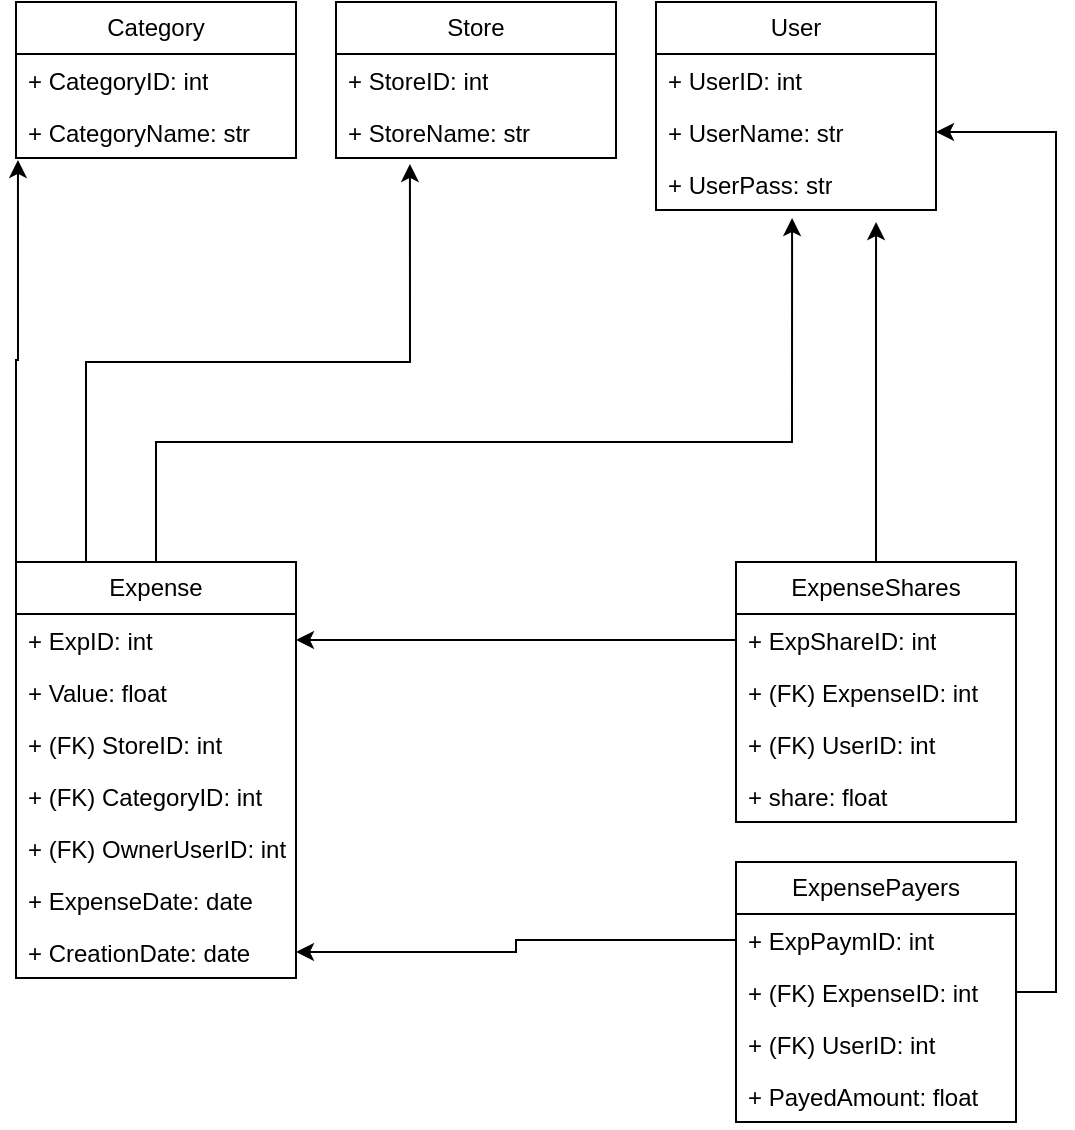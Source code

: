 <mxfile version="24.6.4" type="device">
  <diagram id="C5RBs43oDa-KdzZeNtuy" name="Page-1">
    <mxGraphModel dx="1606" dy="1205" grid="1" gridSize="10" guides="1" tooltips="1" connect="1" arrows="1" fold="1" page="1" pageScale="1" pageWidth="827" pageHeight="1169" math="0" shadow="0">
      <root>
        <mxCell id="WIyWlLk6GJQsqaUBKTNV-0" />
        <mxCell id="WIyWlLk6GJQsqaUBKTNV-1" parent="WIyWlLk6GJQsqaUBKTNV-0" />
        <mxCell id="2HHwYVkoNOaQELfMIDZ7-0" value="Expense" style="swimlane;fontStyle=0;childLayout=stackLayout;horizontal=1;startSize=26;fillColor=none;horizontalStack=0;resizeParent=1;resizeParentMax=0;resizeLast=0;collapsible=1;marginBottom=0;whiteSpace=wrap;html=1;" parent="WIyWlLk6GJQsqaUBKTNV-1" vertex="1">
          <mxGeometry x="-800" y="320" width="140" height="208" as="geometry" />
        </mxCell>
        <mxCell id="2HHwYVkoNOaQELfMIDZ7-11" value="+ ExpID: int&lt;span style=&quot;white-space: pre;&quot;&gt;&#x9;&lt;/span&gt;" style="text;strokeColor=none;fillColor=none;align=left;verticalAlign=top;spacingLeft=4;spacingRight=4;overflow=hidden;rotatable=0;points=[[0,0.5],[1,0.5]];portConstraint=eastwest;whiteSpace=wrap;html=1;" parent="2HHwYVkoNOaQELfMIDZ7-0" vertex="1">
          <mxGeometry y="26" width="140" height="26" as="geometry" />
        </mxCell>
        <mxCell id="2HHwYVkoNOaQELfMIDZ7-1" value="+ Value: float&lt;span style=&quot;white-space: pre;&quot;&gt;&#x9;&lt;/span&gt;" style="text;strokeColor=none;fillColor=none;align=left;verticalAlign=top;spacingLeft=4;spacingRight=4;overflow=hidden;rotatable=0;points=[[0,0.5],[1,0.5]];portConstraint=eastwest;whiteSpace=wrap;html=1;" parent="2HHwYVkoNOaQELfMIDZ7-0" vertex="1">
          <mxGeometry y="52" width="140" height="26" as="geometry" />
        </mxCell>
        <mxCell id="2HHwYVkoNOaQELfMIDZ7-2" value="+ (FK) StoreID: int&amp;nbsp;" style="text;strokeColor=none;fillColor=none;align=left;verticalAlign=top;spacingLeft=4;spacingRight=4;overflow=hidden;rotatable=0;points=[[0,0.5],[1,0.5]];portConstraint=eastwest;whiteSpace=wrap;html=1;" parent="2HHwYVkoNOaQELfMIDZ7-0" vertex="1">
          <mxGeometry y="78" width="140" height="26" as="geometry" />
        </mxCell>
        <mxCell id="2HHwYVkoNOaQELfMIDZ7-3" value="+ (FK) CategoryID: int" style="text;strokeColor=none;fillColor=none;align=left;verticalAlign=top;spacingLeft=4;spacingRight=4;overflow=hidden;rotatable=0;points=[[0,0.5],[1,0.5]];portConstraint=eastwest;whiteSpace=wrap;html=1;" parent="2HHwYVkoNOaQELfMIDZ7-0" vertex="1">
          <mxGeometry y="104" width="140" height="26" as="geometry" />
        </mxCell>
        <mxCell id="2HHwYVkoNOaQELfMIDZ7-4" value="+ (FK) Owner&lt;span style=&quot;background-color: initial;&quot;&gt;User&lt;/span&gt;&lt;span style=&quot;background-color: initial;&quot;&gt;ID: int&lt;/span&gt;" style="text;strokeColor=none;fillColor=none;align=left;verticalAlign=top;spacingLeft=4;spacingRight=4;overflow=hidden;rotatable=0;points=[[0,0.5],[1,0.5]];portConstraint=eastwest;whiteSpace=wrap;html=1;" parent="2HHwYVkoNOaQELfMIDZ7-0" vertex="1">
          <mxGeometry y="130" width="140" height="26" as="geometry" />
        </mxCell>
        <mxCell id="2HHwYVkoNOaQELfMIDZ7-6" value="+ ExpenseDate&lt;span style=&quot;background-color: initial;&quot;&gt;: date&lt;/span&gt;" style="text;strokeColor=none;fillColor=none;align=left;verticalAlign=top;spacingLeft=4;spacingRight=4;overflow=hidden;rotatable=0;points=[[0,0.5],[1,0.5]];portConstraint=eastwest;whiteSpace=wrap;html=1;" parent="2HHwYVkoNOaQELfMIDZ7-0" vertex="1">
          <mxGeometry y="156" width="140" height="26" as="geometry" />
        </mxCell>
        <mxCell id="2HHwYVkoNOaQELfMIDZ7-5" value="+ CreationDate&lt;span style=&quot;background-color: initial;&quot;&gt;: date&lt;/span&gt;" style="text;strokeColor=none;fillColor=none;align=left;verticalAlign=top;spacingLeft=4;spacingRight=4;overflow=hidden;rotatable=0;points=[[0,0.5],[1,0.5]];portConstraint=eastwest;whiteSpace=wrap;html=1;" parent="2HHwYVkoNOaQELfMIDZ7-0" vertex="1">
          <mxGeometry y="182" width="140" height="26" as="geometry" />
        </mxCell>
        <mxCell id="2HHwYVkoNOaQELfMIDZ7-7" value="Category" style="swimlane;fontStyle=0;childLayout=stackLayout;horizontal=1;startSize=26;fillColor=none;horizontalStack=0;resizeParent=1;resizeParentMax=0;resizeLast=0;collapsible=1;marginBottom=0;whiteSpace=wrap;html=1;" parent="WIyWlLk6GJQsqaUBKTNV-1" vertex="1">
          <mxGeometry x="-800" y="40" width="140" height="78" as="geometry" />
        </mxCell>
        <mxCell id="2HHwYVkoNOaQELfMIDZ7-8" value="+ CategoryID: int" style="text;strokeColor=none;fillColor=none;align=left;verticalAlign=top;spacingLeft=4;spacingRight=4;overflow=hidden;rotatable=0;points=[[0,0.5],[1,0.5]];portConstraint=eastwest;whiteSpace=wrap;html=1;" parent="2HHwYVkoNOaQELfMIDZ7-7" vertex="1">
          <mxGeometry y="26" width="140" height="26" as="geometry" />
        </mxCell>
        <mxCell id="2HHwYVkoNOaQELfMIDZ7-9" value="+ CategoryName: str" style="text;strokeColor=none;fillColor=none;align=left;verticalAlign=top;spacingLeft=4;spacingRight=4;overflow=hidden;rotatable=0;points=[[0,0.5],[1,0.5]];portConstraint=eastwest;whiteSpace=wrap;html=1;" parent="2HHwYVkoNOaQELfMIDZ7-7" vertex="1">
          <mxGeometry y="52" width="140" height="26" as="geometry" />
        </mxCell>
        <mxCell id="2HHwYVkoNOaQELfMIDZ7-12" value="Store" style="swimlane;fontStyle=0;childLayout=stackLayout;horizontal=1;startSize=26;fillColor=none;horizontalStack=0;resizeParent=1;resizeParentMax=0;resizeLast=0;collapsible=1;marginBottom=0;whiteSpace=wrap;html=1;" parent="WIyWlLk6GJQsqaUBKTNV-1" vertex="1">
          <mxGeometry x="-640" y="40" width="140" height="78" as="geometry" />
        </mxCell>
        <mxCell id="2HHwYVkoNOaQELfMIDZ7-13" value="+ StoreID: int" style="text;strokeColor=none;fillColor=none;align=left;verticalAlign=top;spacingLeft=4;spacingRight=4;overflow=hidden;rotatable=0;points=[[0,0.5],[1,0.5]];portConstraint=eastwest;whiteSpace=wrap;html=1;" parent="2HHwYVkoNOaQELfMIDZ7-12" vertex="1">
          <mxGeometry y="26" width="140" height="26" as="geometry" />
        </mxCell>
        <mxCell id="2HHwYVkoNOaQELfMIDZ7-14" value="+ StoreName: str" style="text;strokeColor=none;fillColor=none;align=left;verticalAlign=top;spacingLeft=4;spacingRight=4;overflow=hidden;rotatable=0;points=[[0,0.5],[1,0.5]];portConstraint=eastwest;whiteSpace=wrap;html=1;" parent="2HHwYVkoNOaQELfMIDZ7-12" vertex="1">
          <mxGeometry y="52" width="140" height="26" as="geometry" />
        </mxCell>
        <mxCell id="2HHwYVkoNOaQELfMIDZ7-16" value="User" style="swimlane;fontStyle=0;childLayout=stackLayout;horizontal=1;startSize=26;fillColor=none;horizontalStack=0;resizeParent=1;resizeParentMax=0;resizeLast=0;collapsible=1;marginBottom=0;whiteSpace=wrap;html=1;" parent="WIyWlLk6GJQsqaUBKTNV-1" vertex="1">
          <mxGeometry x="-480" y="40" width="140" height="104" as="geometry" />
        </mxCell>
        <mxCell id="2HHwYVkoNOaQELfMIDZ7-17" value="+ UserID: int" style="text;strokeColor=none;fillColor=none;align=left;verticalAlign=top;spacingLeft=4;spacingRight=4;overflow=hidden;rotatable=0;points=[[0,0.5],[1,0.5]];portConstraint=eastwest;whiteSpace=wrap;html=1;" parent="2HHwYVkoNOaQELfMIDZ7-16" vertex="1">
          <mxGeometry y="26" width="140" height="26" as="geometry" />
        </mxCell>
        <mxCell id="2HHwYVkoNOaQELfMIDZ7-18" value="+ UserName: str" style="text;strokeColor=none;fillColor=none;align=left;verticalAlign=top;spacingLeft=4;spacingRight=4;overflow=hidden;rotatable=0;points=[[0,0.5],[1,0.5]];portConstraint=eastwest;whiteSpace=wrap;html=1;" parent="2HHwYVkoNOaQELfMIDZ7-16" vertex="1">
          <mxGeometry y="52" width="140" height="26" as="geometry" />
        </mxCell>
        <mxCell id="2HHwYVkoNOaQELfMIDZ7-19" value="+ UserPass: str" style="text;strokeColor=none;fillColor=none;align=left;verticalAlign=top;spacingLeft=4;spacingRight=4;overflow=hidden;rotatable=0;points=[[0,0.5],[1,0.5]];portConstraint=eastwest;whiteSpace=wrap;html=1;" parent="2HHwYVkoNOaQELfMIDZ7-16" vertex="1">
          <mxGeometry y="78" width="140" height="26" as="geometry" />
        </mxCell>
        <mxCell id="2HHwYVkoNOaQELfMIDZ7-20" value="ExpensePayers" style="swimlane;fontStyle=0;childLayout=stackLayout;horizontal=1;startSize=26;fillColor=none;horizontalStack=0;resizeParent=1;resizeParentMax=0;resizeLast=0;collapsible=1;marginBottom=0;whiteSpace=wrap;html=1;" parent="WIyWlLk6GJQsqaUBKTNV-1" vertex="1">
          <mxGeometry x="-440" y="470" width="140" height="130" as="geometry" />
        </mxCell>
        <mxCell id="2HHwYVkoNOaQELfMIDZ7-21" value="+ ExpPaymID: int" style="text;strokeColor=none;fillColor=none;align=left;verticalAlign=top;spacingLeft=4;spacingRight=4;overflow=hidden;rotatable=0;points=[[0,0.5],[1,0.5]];portConstraint=eastwest;whiteSpace=wrap;html=1;" parent="2HHwYVkoNOaQELfMIDZ7-20" vertex="1">
          <mxGeometry y="26" width="140" height="26" as="geometry" />
        </mxCell>
        <mxCell id="2HHwYVkoNOaQELfMIDZ7-33" value="+ (FK) ExpenseID: int" style="text;strokeColor=none;fillColor=none;align=left;verticalAlign=top;spacingLeft=4;spacingRight=4;overflow=hidden;rotatable=0;points=[[0,0.5],[1,0.5]];portConstraint=eastwest;whiteSpace=wrap;html=1;" parent="2HHwYVkoNOaQELfMIDZ7-20" vertex="1">
          <mxGeometry y="52" width="140" height="26" as="geometry" />
        </mxCell>
        <mxCell id="2HHwYVkoNOaQELfMIDZ7-22" value="+ (FK) UserID: int" style="text;strokeColor=none;fillColor=none;align=left;verticalAlign=top;spacingLeft=4;spacingRight=4;overflow=hidden;rotatable=0;points=[[0,0.5],[1,0.5]];portConstraint=eastwest;whiteSpace=wrap;html=1;" parent="2HHwYVkoNOaQELfMIDZ7-20" vertex="1">
          <mxGeometry y="78" width="140" height="26" as="geometry" />
        </mxCell>
        <mxCell id="2HHwYVkoNOaQELfMIDZ7-23" value="+ PayedAmount: float" style="text;strokeColor=none;fillColor=none;align=left;verticalAlign=top;spacingLeft=4;spacingRight=4;overflow=hidden;rotatable=0;points=[[0,0.5],[1,0.5]];portConstraint=eastwest;whiteSpace=wrap;html=1;" parent="2HHwYVkoNOaQELfMIDZ7-20" vertex="1">
          <mxGeometry y="104" width="140" height="26" as="geometry" />
        </mxCell>
        <mxCell id="2HHwYVkoNOaQELfMIDZ7-24" value="ExpenseShares" style="swimlane;fontStyle=0;childLayout=stackLayout;horizontal=1;startSize=26;fillColor=none;horizontalStack=0;resizeParent=1;resizeParentMax=0;resizeLast=0;collapsible=1;marginBottom=0;whiteSpace=wrap;html=1;" parent="WIyWlLk6GJQsqaUBKTNV-1" vertex="1">
          <mxGeometry x="-440" y="320" width="140" height="130" as="geometry" />
        </mxCell>
        <mxCell id="2HHwYVkoNOaQELfMIDZ7-25" value="+ ExpShareID: int" style="text;strokeColor=none;fillColor=none;align=left;verticalAlign=top;spacingLeft=4;spacingRight=4;overflow=hidden;rotatable=0;points=[[0,0.5],[1,0.5]];portConstraint=eastwest;whiteSpace=wrap;html=1;" parent="2HHwYVkoNOaQELfMIDZ7-24" vertex="1">
          <mxGeometry y="26" width="140" height="26" as="geometry" />
        </mxCell>
        <mxCell id="2HHwYVkoNOaQELfMIDZ7-31" value="+ (FK) ExpenseID: int" style="text;strokeColor=none;fillColor=none;align=left;verticalAlign=top;spacingLeft=4;spacingRight=4;overflow=hidden;rotatable=0;points=[[0,0.5],[1,0.5]];portConstraint=eastwest;whiteSpace=wrap;html=1;" parent="2HHwYVkoNOaQELfMIDZ7-24" vertex="1">
          <mxGeometry y="52" width="140" height="26" as="geometry" />
        </mxCell>
        <mxCell id="2HHwYVkoNOaQELfMIDZ7-26" value="+ (FK) UserID: int" style="text;strokeColor=none;fillColor=none;align=left;verticalAlign=top;spacingLeft=4;spacingRight=4;overflow=hidden;rotatable=0;points=[[0,0.5],[1,0.5]];portConstraint=eastwest;whiteSpace=wrap;html=1;" parent="2HHwYVkoNOaQELfMIDZ7-24" vertex="1">
          <mxGeometry y="78" width="140" height="26" as="geometry" />
        </mxCell>
        <mxCell id="2HHwYVkoNOaQELfMIDZ7-27" value="+ share: float" style="text;strokeColor=none;fillColor=none;align=left;verticalAlign=top;spacingLeft=4;spacingRight=4;overflow=hidden;rotatable=0;points=[[0,0.5],[1,0.5]];portConstraint=eastwest;whiteSpace=wrap;html=1;" parent="2HHwYVkoNOaQELfMIDZ7-24" vertex="1">
          <mxGeometry y="104" width="140" height="26" as="geometry" />
        </mxCell>
        <mxCell id="2HHwYVkoNOaQELfMIDZ7-28" style="edgeStyle=orthogonalEdgeStyle;rounded=0;orthogonalLoop=1;jettySize=auto;html=1;exitX=0;exitY=0;exitDx=0;exitDy=0;entryX=0.007;entryY=1.038;entryDx=0;entryDy=0;entryPerimeter=0;" parent="WIyWlLk6GJQsqaUBKTNV-1" source="2HHwYVkoNOaQELfMIDZ7-0" target="2HHwYVkoNOaQELfMIDZ7-9" edge="1">
          <mxGeometry relative="1" as="geometry" />
        </mxCell>
        <mxCell id="2HHwYVkoNOaQELfMIDZ7-29" style="edgeStyle=orthogonalEdgeStyle;rounded=0;orthogonalLoop=1;jettySize=auto;html=1;exitX=0.25;exitY=0;exitDx=0;exitDy=0;entryX=0.264;entryY=1.115;entryDx=0;entryDy=0;entryPerimeter=0;" parent="WIyWlLk6GJQsqaUBKTNV-1" source="2HHwYVkoNOaQELfMIDZ7-0" target="2HHwYVkoNOaQELfMIDZ7-14" edge="1">
          <mxGeometry relative="1" as="geometry">
            <Array as="points">
              <mxPoint x="-765" y="220" />
              <mxPoint x="-603" y="220" />
            </Array>
          </mxGeometry>
        </mxCell>
        <mxCell id="2HHwYVkoNOaQELfMIDZ7-30" style="edgeStyle=orthogonalEdgeStyle;rounded=0;orthogonalLoop=1;jettySize=auto;html=1;exitX=0.5;exitY=0;exitDx=0;exitDy=0;entryX=0.486;entryY=1.154;entryDx=0;entryDy=0;entryPerimeter=0;" parent="WIyWlLk6GJQsqaUBKTNV-1" source="2HHwYVkoNOaQELfMIDZ7-0" target="2HHwYVkoNOaQELfMIDZ7-19" edge="1">
          <mxGeometry relative="1" as="geometry">
            <Array as="points">
              <mxPoint x="-730" y="260" />
              <mxPoint x="-412" y="260" />
            </Array>
          </mxGeometry>
        </mxCell>
        <mxCell id="2HHwYVkoNOaQELfMIDZ7-34" style="edgeStyle=orthogonalEdgeStyle;rounded=0;orthogonalLoop=1;jettySize=auto;html=1;exitX=0;exitY=0.5;exitDx=0;exitDy=0;entryX=1;entryY=0.5;entryDx=0;entryDy=0;" parent="WIyWlLk6GJQsqaUBKTNV-1" source="2HHwYVkoNOaQELfMIDZ7-25" target="2HHwYVkoNOaQELfMIDZ7-11" edge="1">
          <mxGeometry relative="1" as="geometry" />
        </mxCell>
        <mxCell id="2HHwYVkoNOaQELfMIDZ7-35" style="edgeStyle=orthogonalEdgeStyle;rounded=0;orthogonalLoop=1;jettySize=auto;html=1;exitX=0;exitY=0.5;exitDx=0;exitDy=0;entryX=1;entryY=0.5;entryDx=0;entryDy=0;" parent="WIyWlLk6GJQsqaUBKTNV-1" source="2HHwYVkoNOaQELfMIDZ7-21" target="2HHwYVkoNOaQELfMIDZ7-5" edge="1">
          <mxGeometry relative="1" as="geometry" />
        </mxCell>
        <mxCell id="2HHwYVkoNOaQELfMIDZ7-36" style="edgeStyle=orthogonalEdgeStyle;rounded=0;orthogonalLoop=1;jettySize=auto;html=1;exitX=0.5;exitY=0;exitDx=0;exitDy=0;entryX=0.786;entryY=1.231;entryDx=0;entryDy=0;entryPerimeter=0;" parent="WIyWlLk6GJQsqaUBKTNV-1" source="2HHwYVkoNOaQELfMIDZ7-24" target="2HHwYVkoNOaQELfMIDZ7-19" edge="1">
          <mxGeometry relative="1" as="geometry">
            <Array as="points">
              <mxPoint x="-370" y="190" />
              <mxPoint x="-370" y="190" />
            </Array>
          </mxGeometry>
        </mxCell>
        <mxCell id="2HHwYVkoNOaQELfMIDZ7-37" style="edgeStyle=orthogonalEdgeStyle;rounded=0;orthogonalLoop=1;jettySize=auto;html=1;exitX=1;exitY=0.5;exitDx=0;exitDy=0;entryX=1;entryY=0.5;entryDx=0;entryDy=0;" parent="WIyWlLk6GJQsqaUBKTNV-1" source="2HHwYVkoNOaQELfMIDZ7-33" target="2HHwYVkoNOaQELfMIDZ7-18" edge="1">
          <mxGeometry relative="1" as="geometry" />
        </mxCell>
      </root>
    </mxGraphModel>
  </diagram>
</mxfile>

